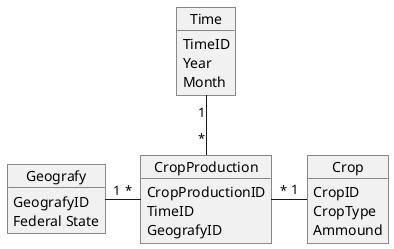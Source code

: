 @startuml
  object Time{
    TimeID
    Year
    Month
  }
  
  object Geografy{
    GeografyID
    Federal State
  }
  
  object CropProduction{
    CropProductionID
    TimeID
    GeografyID
  }
  
  object Crop{
    CropID
    CropType
    Ammound
  }
  
  CropProduction "*" -up- "1" Time
  CropProduction "*" -left- "1" Geografy
  CropProduction "*" -right- "1" Crop

@enduml